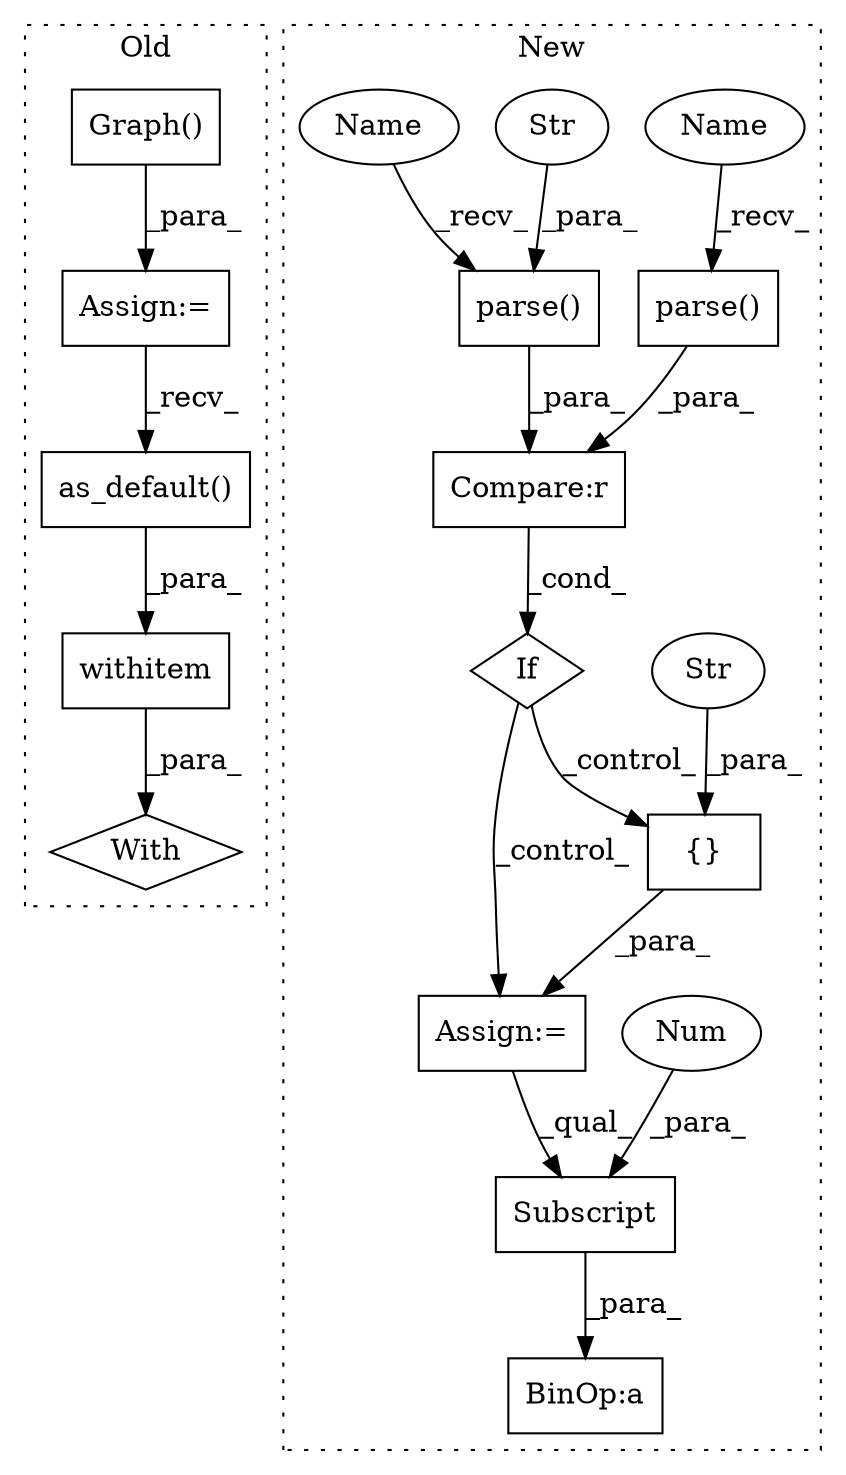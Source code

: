 digraph G {
subgraph cluster0 {
1 [label="withitem" a="49" s="40456" l="5" shape="box"];
4 [label="as_default()" a="75" s="40456" l="18" shape="box"];
5 [label="Graph()" a="75" s="40431" l="10" shape="box"];
10 [label="With" a="39" s="40451,40461" l="5,28" shape="diamond"];
16 [label="Assign:=" a="68" s="40428" l="3" shape="box"];
label = "Old";
style="dotted";
}
subgraph cluster1 {
2 [label="parse()" a="75" s="41930,41950" l="14,1" shape="box"];
3 [label="If" a="96" s="41890" l="3" shape="diamond"];
6 [label="{}" a="59" s="41983,42005" l="1,0" shape="box"];
7 [label="Compare:r" a="40" s="41893" l="58" shape="box"];
8 [label="Str" a="66" s="41944" l="6" shape="ellipse"];
9 [label="Str" a="66" s="41984" l="21" shape="ellipse"];
11 [label="parse()" a="75" s="41893,41925" l="14,1" shape="box"];
12 [label="BinOp:a" a="82" s="42111" l="1" shape="box"];
13 [label="Subscript" a="63" s="42093,0" l="18,0" shape="box"];
14 [label="Num" a="76" s="42109" l="1" shape="ellipse"];
15 [label="Assign:=" a="68" s="41980" l="3" shape="box"];
17 [label="Name" a="87" s="41893" l="7" shape="ellipse"];
18 [label="Name" a="87" s="41930" l="7" shape="ellipse"];
label = "New";
style="dotted";
}
1 -> 10 [label="_para_"];
2 -> 7 [label="_para_"];
3 -> 15 [label="_control_"];
3 -> 6 [label="_control_"];
4 -> 1 [label="_para_"];
5 -> 16 [label="_para_"];
6 -> 15 [label="_para_"];
7 -> 3 [label="_cond_"];
8 -> 2 [label="_para_"];
9 -> 6 [label="_para_"];
11 -> 7 [label="_para_"];
13 -> 12 [label="_para_"];
14 -> 13 [label="_para_"];
15 -> 13 [label="_qual_"];
16 -> 4 [label="_recv_"];
17 -> 11 [label="_recv_"];
18 -> 2 [label="_recv_"];
}